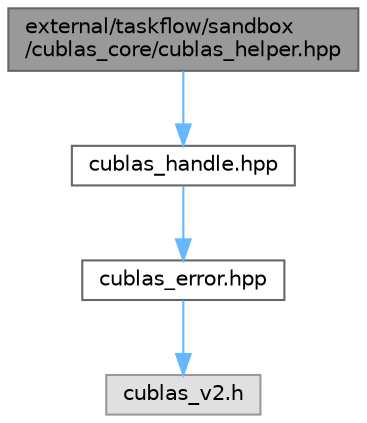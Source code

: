 digraph "external/taskflow/sandbox/cublas_core/cublas_helper.hpp"
{
 // LATEX_PDF_SIZE
  bgcolor="transparent";
  edge [fontname=Helvetica,fontsize=10,labelfontname=Helvetica,labelfontsize=10];
  node [fontname=Helvetica,fontsize=10,shape=box,height=0.2,width=0.4];
  Node1 [id="Node000001",label="external/taskflow/sandbox\l/cublas_core/cublas_helper.hpp",height=0.2,width=0.4,color="gray40", fillcolor="grey60", style="filled", fontcolor="black",tooltip=" "];
  Node1 -> Node2 [id="edge1_Node000001_Node000002",color="steelblue1",style="solid",tooltip=" "];
  Node2 [id="Node000002",label="cublas_handle.hpp",height=0.2,width=0.4,color="grey40", fillcolor="white", style="filled",URL="$cublas__handle_8hpp.html",tooltip=" "];
  Node2 -> Node3 [id="edge2_Node000002_Node000003",color="steelblue1",style="solid",tooltip=" "];
  Node3 [id="Node000003",label="cublas_error.hpp",height=0.2,width=0.4,color="grey40", fillcolor="white", style="filled",URL="$cublas__error_8hpp.html",tooltip=" "];
  Node3 -> Node4 [id="edge3_Node000003_Node000004",color="steelblue1",style="solid",tooltip=" "];
  Node4 [id="Node000004",label="cublas_v2.h",height=0.2,width=0.4,color="grey60", fillcolor="#E0E0E0", style="filled",tooltip=" "];
}
